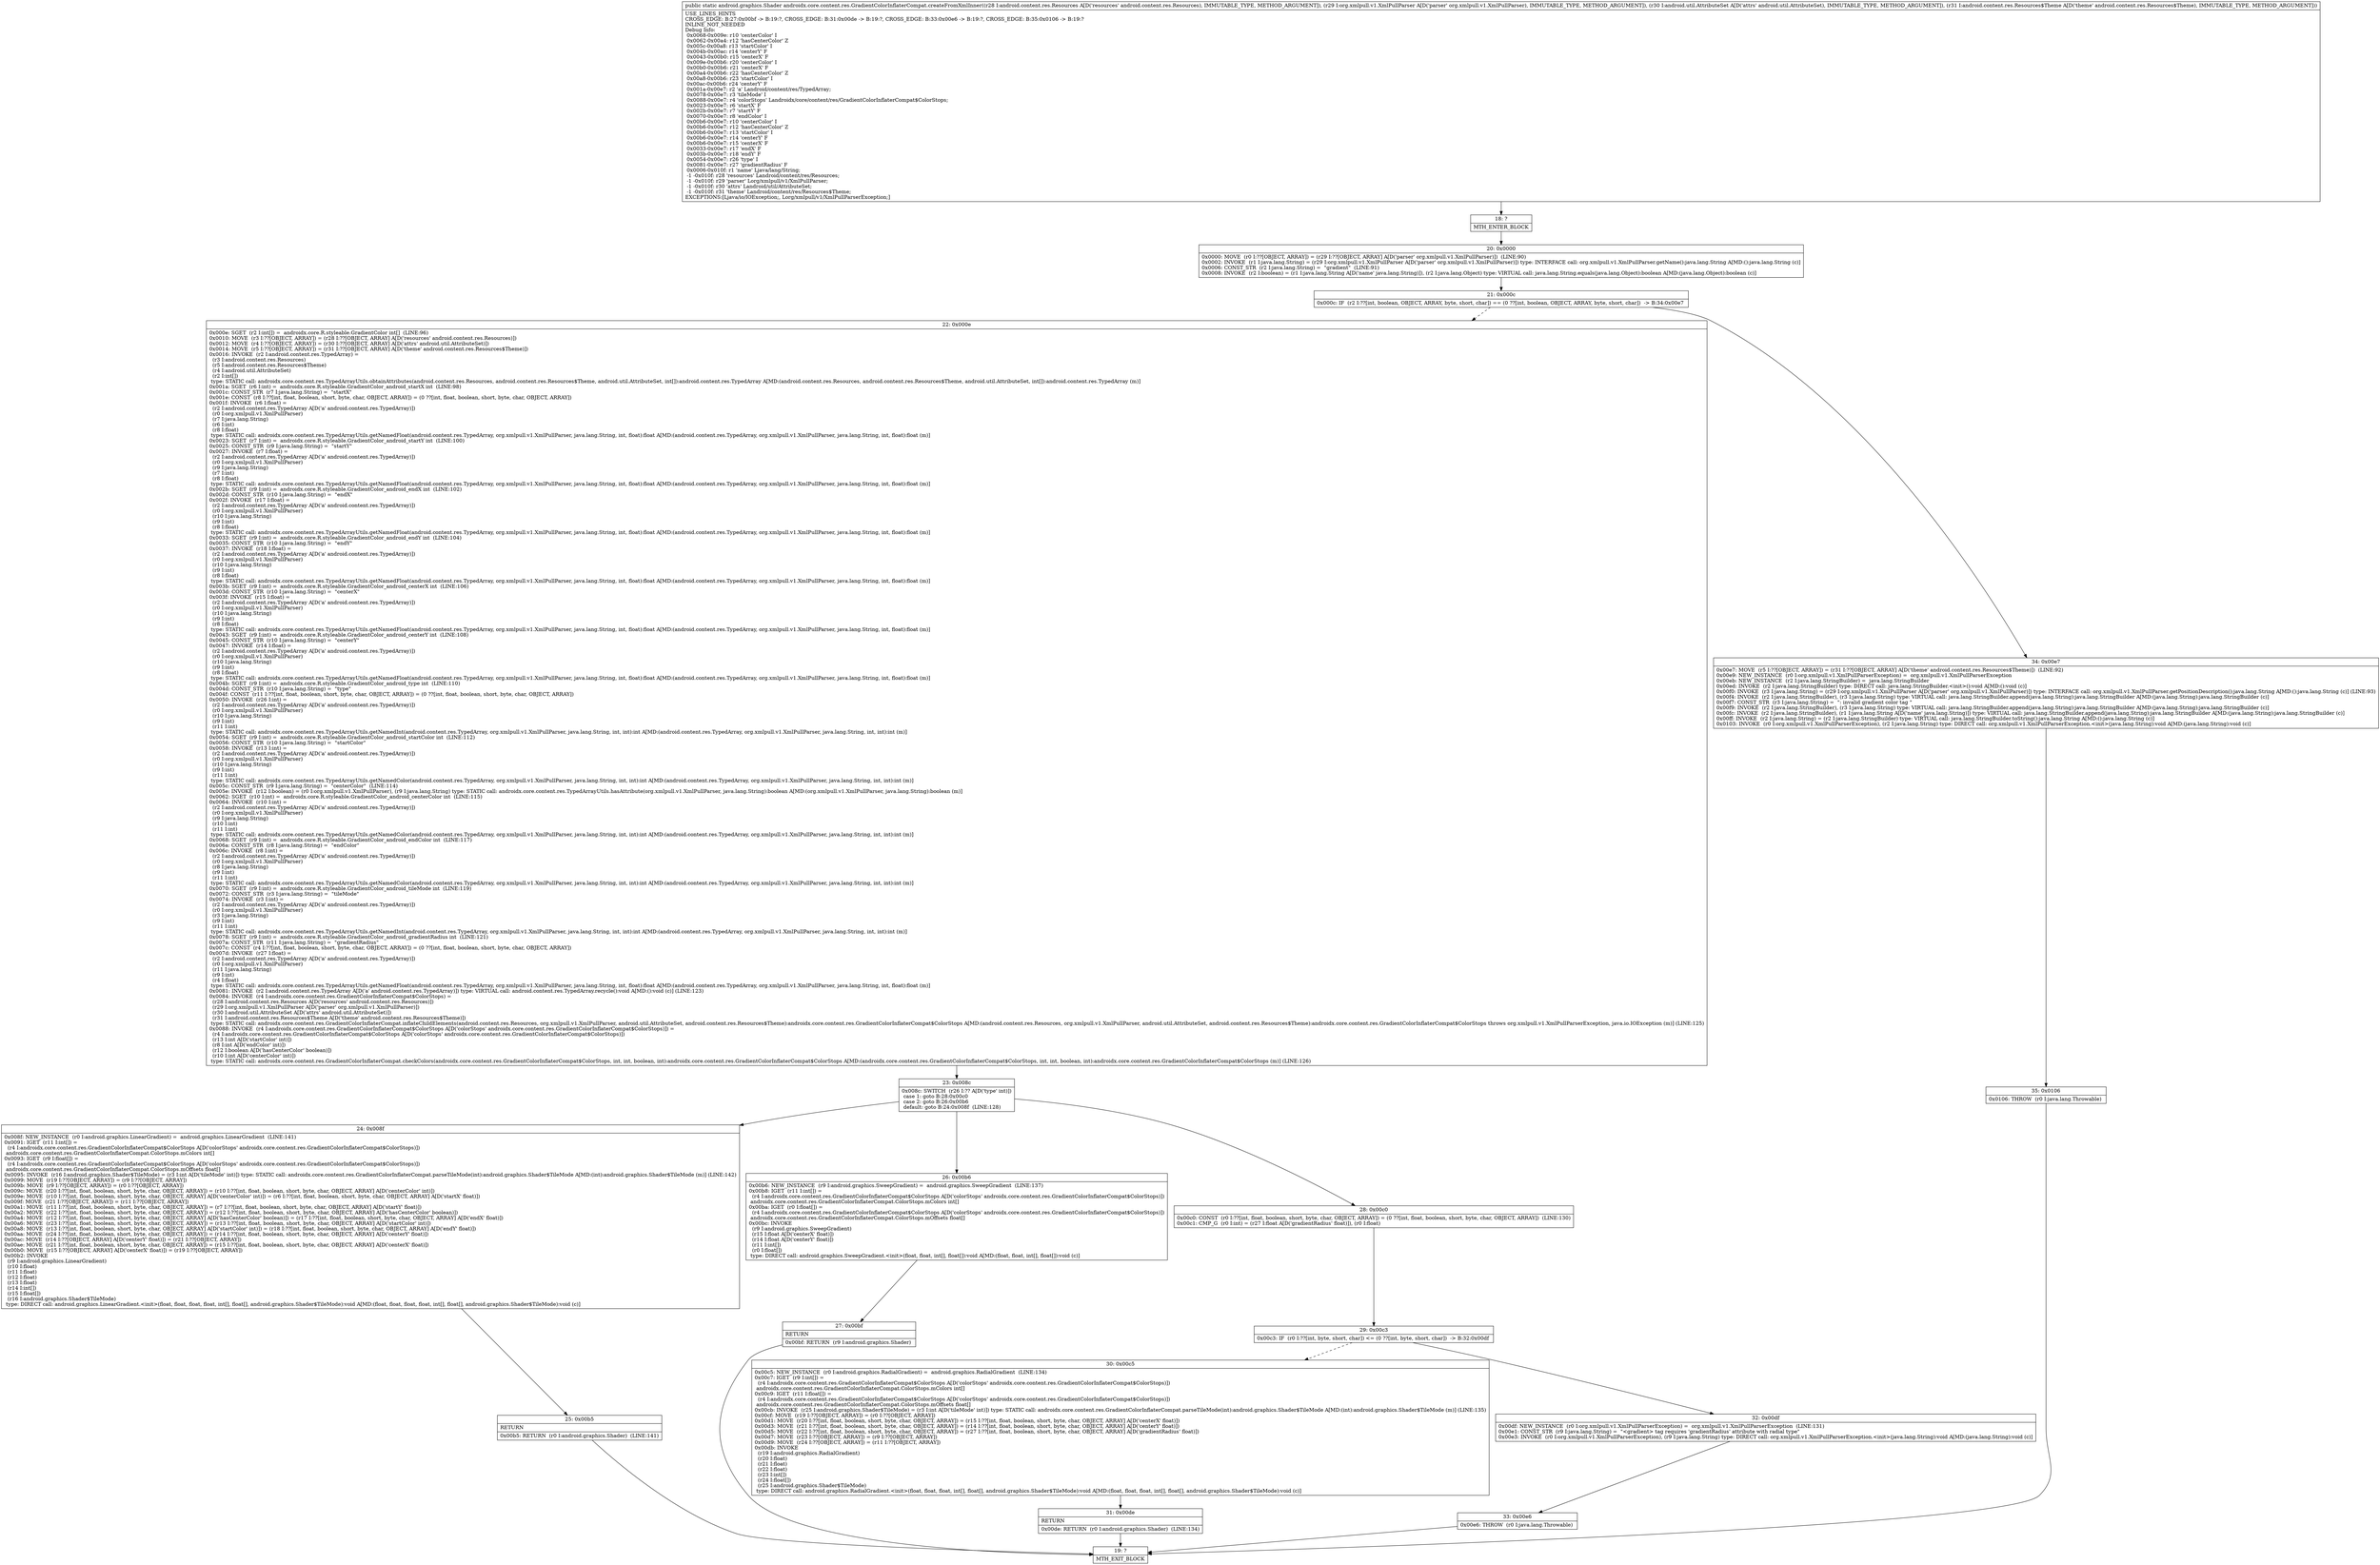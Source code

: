 digraph "CFG forandroidx.core.content.res.GradientColorInflaterCompat.createFromXmlInner(Landroid\/content\/res\/Resources;Lorg\/xmlpull\/v1\/XmlPullParser;Landroid\/util\/AttributeSet;Landroid\/content\/res\/Resources$Theme;)Landroid\/graphics\/Shader;" {
Node_18 [shape=record,label="{18\:\ ?|MTH_ENTER_BLOCK\l}"];
Node_20 [shape=record,label="{20\:\ 0x0000|0x0000: MOVE  (r0 I:??[OBJECT, ARRAY]) = (r29 I:??[OBJECT, ARRAY] A[D('parser' org.xmlpull.v1.XmlPullParser)])  (LINE:90)\l0x0002: INVOKE  (r1 I:java.lang.String) = (r29 I:org.xmlpull.v1.XmlPullParser A[D('parser' org.xmlpull.v1.XmlPullParser)]) type: INTERFACE call: org.xmlpull.v1.XmlPullParser.getName():java.lang.String A[MD:():java.lang.String (c)]\l0x0006: CONST_STR  (r2 I:java.lang.String) =  \"gradient\"  (LINE:91)\l0x0008: INVOKE  (r2 I:boolean) = (r1 I:java.lang.String A[D('name' java.lang.String)]), (r2 I:java.lang.Object) type: VIRTUAL call: java.lang.String.equals(java.lang.Object):boolean A[MD:(java.lang.Object):boolean (c)]\l}"];
Node_21 [shape=record,label="{21\:\ 0x000c|0x000c: IF  (r2 I:??[int, boolean, OBJECT, ARRAY, byte, short, char]) == (0 ??[int, boolean, OBJECT, ARRAY, byte, short, char])  \-\> B:34:0x00e7 \l}"];
Node_22 [shape=record,label="{22\:\ 0x000e|0x000e: SGET  (r2 I:int[]) =  androidx.core.R.styleable.GradientColor int[]  (LINE:96)\l0x0010: MOVE  (r3 I:??[OBJECT, ARRAY]) = (r28 I:??[OBJECT, ARRAY] A[D('resources' android.content.res.Resources)]) \l0x0012: MOVE  (r4 I:??[OBJECT, ARRAY]) = (r30 I:??[OBJECT, ARRAY] A[D('attrs' android.util.AttributeSet)]) \l0x0014: MOVE  (r5 I:??[OBJECT, ARRAY]) = (r31 I:??[OBJECT, ARRAY] A[D('theme' android.content.res.Resources$Theme)]) \l0x0016: INVOKE  (r2 I:android.content.res.TypedArray) = \l  (r3 I:android.content.res.Resources)\l  (r5 I:android.content.res.Resources$Theme)\l  (r4 I:android.util.AttributeSet)\l  (r2 I:int[])\l type: STATIC call: androidx.core.content.res.TypedArrayUtils.obtainAttributes(android.content.res.Resources, android.content.res.Resources$Theme, android.util.AttributeSet, int[]):android.content.res.TypedArray A[MD:(android.content.res.Resources, android.content.res.Resources$Theme, android.util.AttributeSet, int[]):android.content.res.TypedArray (m)]\l0x001a: SGET  (r6 I:int) =  androidx.core.R.styleable.GradientColor_android_startX int  (LINE:98)\l0x001c: CONST_STR  (r7 I:java.lang.String) =  \"startX\" \l0x001e: CONST  (r8 I:??[int, float, boolean, short, byte, char, OBJECT, ARRAY]) = (0 ??[int, float, boolean, short, byte, char, OBJECT, ARRAY]) \l0x001f: INVOKE  (r6 I:float) = \l  (r2 I:android.content.res.TypedArray A[D('a' android.content.res.TypedArray)])\l  (r0 I:org.xmlpull.v1.XmlPullParser)\l  (r7 I:java.lang.String)\l  (r6 I:int)\l  (r8 I:float)\l type: STATIC call: androidx.core.content.res.TypedArrayUtils.getNamedFloat(android.content.res.TypedArray, org.xmlpull.v1.XmlPullParser, java.lang.String, int, float):float A[MD:(android.content.res.TypedArray, org.xmlpull.v1.XmlPullParser, java.lang.String, int, float):float (m)]\l0x0023: SGET  (r7 I:int) =  androidx.core.R.styleable.GradientColor_android_startY int  (LINE:100)\l0x0025: CONST_STR  (r9 I:java.lang.String) =  \"startY\" \l0x0027: INVOKE  (r7 I:float) = \l  (r2 I:android.content.res.TypedArray A[D('a' android.content.res.TypedArray)])\l  (r0 I:org.xmlpull.v1.XmlPullParser)\l  (r9 I:java.lang.String)\l  (r7 I:int)\l  (r8 I:float)\l type: STATIC call: androidx.core.content.res.TypedArrayUtils.getNamedFloat(android.content.res.TypedArray, org.xmlpull.v1.XmlPullParser, java.lang.String, int, float):float A[MD:(android.content.res.TypedArray, org.xmlpull.v1.XmlPullParser, java.lang.String, int, float):float (m)]\l0x002b: SGET  (r9 I:int) =  androidx.core.R.styleable.GradientColor_android_endX int  (LINE:102)\l0x002d: CONST_STR  (r10 I:java.lang.String) =  \"endX\" \l0x002f: INVOKE  (r17 I:float) = \l  (r2 I:android.content.res.TypedArray A[D('a' android.content.res.TypedArray)])\l  (r0 I:org.xmlpull.v1.XmlPullParser)\l  (r10 I:java.lang.String)\l  (r9 I:int)\l  (r8 I:float)\l type: STATIC call: androidx.core.content.res.TypedArrayUtils.getNamedFloat(android.content.res.TypedArray, org.xmlpull.v1.XmlPullParser, java.lang.String, int, float):float A[MD:(android.content.res.TypedArray, org.xmlpull.v1.XmlPullParser, java.lang.String, int, float):float (m)]\l0x0033: SGET  (r9 I:int) =  androidx.core.R.styleable.GradientColor_android_endY int  (LINE:104)\l0x0035: CONST_STR  (r10 I:java.lang.String) =  \"endY\" \l0x0037: INVOKE  (r18 I:float) = \l  (r2 I:android.content.res.TypedArray A[D('a' android.content.res.TypedArray)])\l  (r0 I:org.xmlpull.v1.XmlPullParser)\l  (r10 I:java.lang.String)\l  (r9 I:int)\l  (r8 I:float)\l type: STATIC call: androidx.core.content.res.TypedArrayUtils.getNamedFloat(android.content.res.TypedArray, org.xmlpull.v1.XmlPullParser, java.lang.String, int, float):float A[MD:(android.content.res.TypedArray, org.xmlpull.v1.XmlPullParser, java.lang.String, int, float):float (m)]\l0x003b: SGET  (r9 I:int) =  androidx.core.R.styleable.GradientColor_android_centerX int  (LINE:106)\l0x003d: CONST_STR  (r10 I:java.lang.String) =  \"centerX\" \l0x003f: INVOKE  (r15 I:float) = \l  (r2 I:android.content.res.TypedArray A[D('a' android.content.res.TypedArray)])\l  (r0 I:org.xmlpull.v1.XmlPullParser)\l  (r10 I:java.lang.String)\l  (r9 I:int)\l  (r8 I:float)\l type: STATIC call: androidx.core.content.res.TypedArrayUtils.getNamedFloat(android.content.res.TypedArray, org.xmlpull.v1.XmlPullParser, java.lang.String, int, float):float A[MD:(android.content.res.TypedArray, org.xmlpull.v1.XmlPullParser, java.lang.String, int, float):float (m)]\l0x0043: SGET  (r9 I:int) =  androidx.core.R.styleable.GradientColor_android_centerY int  (LINE:108)\l0x0045: CONST_STR  (r10 I:java.lang.String) =  \"centerY\" \l0x0047: INVOKE  (r14 I:float) = \l  (r2 I:android.content.res.TypedArray A[D('a' android.content.res.TypedArray)])\l  (r0 I:org.xmlpull.v1.XmlPullParser)\l  (r10 I:java.lang.String)\l  (r9 I:int)\l  (r8 I:float)\l type: STATIC call: androidx.core.content.res.TypedArrayUtils.getNamedFloat(android.content.res.TypedArray, org.xmlpull.v1.XmlPullParser, java.lang.String, int, float):float A[MD:(android.content.res.TypedArray, org.xmlpull.v1.XmlPullParser, java.lang.String, int, float):float (m)]\l0x004b: SGET  (r9 I:int) =  androidx.core.R.styleable.GradientColor_android_type int  (LINE:110)\l0x004d: CONST_STR  (r10 I:java.lang.String) =  \"type\" \l0x004f: CONST  (r11 I:??[int, float, boolean, short, byte, char, OBJECT, ARRAY]) = (0 ??[int, float, boolean, short, byte, char, OBJECT, ARRAY]) \l0x0050: INVOKE  (r26 I:int) = \l  (r2 I:android.content.res.TypedArray A[D('a' android.content.res.TypedArray)])\l  (r0 I:org.xmlpull.v1.XmlPullParser)\l  (r10 I:java.lang.String)\l  (r9 I:int)\l  (r11 I:int)\l type: STATIC call: androidx.core.content.res.TypedArrayUtils.getNamedInt(android.content.res.TypedArray, org.xmlpull.v1.XmlPullParser, java.lang.String, int, int):int A[MD:(android.content.res.TypedArray, org.xmlpull.v1.XmlPullParser, java.lang.String, int, int):int (m)]\l0x0054: SGET  (r9 I:int) =  androidx.core.R.styleable.GradientColor_android_startColor int  (LINE:112)\l0x0056: CONST_STR  (r10 I:java.lang.String) =  \"startColor\" \l0x0058: INVOKE  (r13 I:int) = \l  (r2 I:android.content.res.TypedArray A[D('a' android.content.res.TypedArray)])\l  (r0 I:org.xmlpull.v1.XmlPullParser)\l  (r10 I:java.lang.String)\l  (r9 I:int)\l  (r11 I:int)\l type: STATIC call: androidx.core.content.res.TypedArrayUtils.getNamedColor(android.content.res.TypedArray, org.xmlpull.v1.XmlPullParser, java.lang.String, int, int):int A[MD:(android.content.res.TypedArray, org.xmlpull.v1.XmlPullParser, java.lang.String, int, int):int (m)]\l0x005c: CONST_STR  (r9 I:java.lang.String) =  \"centerColor\"  (LINE:114)\l0x005e: INVOKE  (r12 I:boolean) = (r0 I:org.xmlpull.v1.XmlPullParser), (r9 I:java.lang.String) type: STATIC call: androidx.core.content.res.TypedArrayUtils.hasAttribute(org.xmlpull.v1.XmlPullParser, java.lang.String):boolean A[MD:(org.xmlpull.v1.XmlPullParser, java.lang.String):boolean (m)]\l0x0062: SGET  (r10 I:int) =  androidx.core.R.styleable.GradientColor_android_centerColor int  (LINE:115)\l0x0064: INVOKE  (r10 I:int) = \l  (r2 I:android.content.res.TypedArray A[D('a' android.content.res.TypedArray)])\l  (r0 I:org.xmlpull.v1.XmlPullParser)\l  (r9 I:java.lang.String)\l  (r10 I:int)\l  (r11 I:int)\l type: STATIC call: androidx.core.content.res.TypedArrayUtils.getNamedColor(android.content.res.TypedArray, org.xmlpull.v1.XmlPullParser, java.lang.String, int, int):int A[MD:(android.content.res.TypedArray, org.xmlpull.v1.XmlPullParser, java.lang.String, int, int):int (m)]\l0x0068: SGET  (r9 I:int) =  androidx.core.R.styleable.GradientColor_android_endColor int  (LINE:117)\l0x006a: CONST_STR  (r8 I:java.lang.String) =  \"endColor\" \l0x006c: INVOKE  (r8 I:int) = \l  (r2 I:android.content.res.TypedArray A[D('a' android.content.res.TypedArray)])\l  (r0 I:org.xmlpull.v1.XmlPullParser)\l  (r8 I:java.lang.String)\l  (r9 I:int)\l  (r11 I:int)\l type: STATIC call: androidx.core.content.res.TypedArrayUtils.getNamedColor(android.content.res.TypedArray, org.xmlpull.v1.XmlPullParser, java.lang.String, int, int):int A[MD:(android.content.res.TypedArray, org.xmlpull.v1.XmlPullParser, java.lang.String, int, int):int (m)]\l0x0070: SGET  (r9 I:int) =  androidx.core.R.styleable.GradientColor_android_tileMode int  (LINE:119)\l0x0072: CONST_STR  (r3 I:java.lang.String) =  \"tileMode\" \l0x0074: INVOKE  (r3 I:int) = \l  (r2 I:android.content.res.TypedArray A[D('a' android.content.res.TypedArray)])\l  (r0 I:org.xmlpull.v1.XmlPullParser)\l  (r3 I:java.lang.String)\l  (r9 I:int)\l  (r11 I:int)\l type: STATIC call: androidx.core.content.res.TypedArrayUtils.getNamedInt(android.content.res.TypedArray, org.xmlpull.v1.XmlPullParser, java.lang.String, int, int):int A[MD:(android.content.res.TypedArray, org.xmlpull.v1.XmlPullParser, java.lang.String, int, int):int (m)]\l0x0078: SGET  (r9 I:int) =  androidx.core.R.styleable.GradientColor_android_gradientRadius int  (LINE:121)\l0x007a: CONST_STR  (r11 I:java.lang.String) =  \"gradientRadius\" \l0x007c: CONST  (r4 I:??[int, float, boolean, short, byte, char, OBJECT, ARRAY]) = (0 ??[int, float, boolean, short, byte, char, OBJECT, ARRAY]) \l0x007d: INVOKE  (r27 I:float) = \l  (r2 I:android.content.res.TypedArray A[D('a' android.content.res.TypedArray)])\l  (r0 I:org.xmlpull.v1.XmlPullParser)\l  (r11 I:java.lang.String)\l  (r9 I:int)\l  (r4 I:float)\l type: STATIC call: androidx.core.content.res.TypedArrayUtils.getNamedFloat(android.content.res.TypedArray, org.xmlpull.v1.XmlPullParser, java.lang.String, int, float):float A[MD:(android.content.res.TypedArray, org.xmlpull.v1.XmlPullParser, java.lang.String, int, float):float (m)]\l0x0081: INVOKE  (r2 I:android.content.res.TypedArray A[D('a' android.content.res.TypedArray)]) type: VIRTUAL call: android.content.res.TypedArray.recycle():void A[MD:():void (c)] (LINE:123)\l0x0084: INVOKE  (r4 I:androidx.core.content.res.GradientColorInflaterCompat$ColorStops) = \l  (r28 I:android.content.res.Resources A[D('resources' android.content.res.Resources)])\l  (r29 I:org.xmlpull.v1.XmlPullParser A[D('parser' org.xmlpull.v1.XmlPullParser)])\l  (r30 I:android.util.AttributeSet A[D('attrs' android.util.AttributeSet)])\l  (r31 I:android.content.res.Resources$Theme A[D('theme' android.content.res.Resources$Theme)])\l type: STATIC call: androidx.core.content.res.GradientColorInflaterCompat.inflateChildElements(android.content.res.Resources, org.xmlpull.v1.XmlPullParser, android.util.AttributeSet, android.content.res.Resources$Theme):androidx.core.content.res.GradientColorInflaterCompat$ColorStops A[MD:(android.content.res.Resources, org.xmlpull.v1.XmlPullParser, android.util.AttributeSet, android.content.res.Resources$Theme):androidx.core.content.res.GradientColorInflaterCompat$ColorStops throws org.xmlpull.v1.XmlPullParserException, java.io.IOException (m)] (LINE:125)\l0x0088: INVOKE  (r4 I:androidx.core.content.res.GradientColorInflaterCompat$ColorStops A[D('colorStops' androidx.core.content.res.GradientColorInflaterCompat$ColorStops)]) = \l  (r4 I:androidx.core.content.res.GradientColorInflaterCompat$ColorStops A[D('colorStops' androidx.core.content.res.GradientColorInflaterCompat$ColorStops)])\l  (r13 I:int A[D('startColor' int)])\l  (r8 I:int A[D('endColor' int)])\l  (r12 I:boolean A[D('hasCenterColor' boolean)])\l  (r10 I:int A[D('centerColor' int)])\l type: STATIC call: androidx.core.content.res.GradientColorInflaterCompat.checkColors(androidx.core.content.res.GradientColorInflaterCompat$ColorStops, int, int, boolean, int):androidx.core.content.res.GradientColorInflaterCompat$ColorStops A[MD:(androidx.core.content.res.GradientColorInflaterCompat$ColorStops, int, int, boolean, int):androidx.core.content.res.GradientColorInflaterCompat$ColorStops (m)] (LINE:126)\l}"];
Node_23 [shape=record,label="{23\:\ 0x008c|0x008c: SWITCH  (r26 I:?? A[D('type' int)])\l case 1: goto B:28:0x00c0\l case 2: goto B:26:0x00b6\l default: goto B:24:0x008f  (LINE:128)\l}"];
Node_24 [shape=record,label="{24\:\ 0x008f|0x008f: NEW_INSTANCE  (r0 I:android.graphics.LinearGradient) =  android.graphics.LinearGradient  (LINE:141)\l0x0091: IGET  (r11 I:int[]) = \l  (r4 I:androidx.core.content.res.GradientColorInflaterCompat$ColorStops A[D('colorStops' androidx.core.content.res.GradientColorInflaterCompat$ColorStops)])\l androidx.core.content.res.GradientColorInflaterCompat.ColorStops.mColors int[] \l0x0093: IGET  (r9 I:float[]) = \l  (r4 I:androidx.core.content.res.GradientColorInflaterCompat$ColorStops A[D('colorStops' androidx.core.content.res.GradientColorInflaterCompat$ColorStops)])\l androidx.core.content.res.GradientColorInflaterCompat.ColorStops.mOffsets float[] \l0x0095: INVOKE  (r16 I:android.graphics.Shader$TileMode) = (r3 I:int A[D('tileMode' int)]) type: STATIC call: androidx.core.content.res.GradientColorInflaterCompat.parseTileMode(int):android.graphics.Shader$TileMode A[MD:(int):android.graphics.Shader$TileMode (m)] (LINE:142)\l0x0099: MOVE  (r19 I:??[OBJECT, ARRAY]) = (r9 I:??[OBJECT, ARRAY]) \l0x009b: MOVE  (r9 I:??[OBJECT, ARRAY]) = (r0 I:??[OBJECT, ARRAY]) \l0x009c: MOVE  (r20 I:??[int, float, boolean, short, byte, char, OBJECT, ARRAY]) = (r10 I:??[int, float, boolean, short, byte, char, OBJECT, ARRAY] A[D('centerColor' int)]) \l0x009e: MOVE  (r10 I:??[int, float, boolean, short, byte, char, OBJECT, ARRAY] A[D('centerColor' int)]) = (r6 I:??[int, float, boolean, short, byte, char, OBJECT, ARRAY] A[D('startX' float)]) \l0x009f: MOVE  (r21 I:??[OBJECT, ARRAY]) = (r11 I:??[OBJECT, ARRAY]) \l0x00a1: MOVE  (r11 I:??[int, float, boolean, short, byte, char, OBJECT, ARRAY]) = (r7 I:??[int, float, boolean, short, byte, char, OBJECT, ARRAY] A[D('startY' float)]) \l0x00a2: MOVE  (r22 I:??[int, float, boolean, short, byte, char, OBJECT, ARRAY]) = (r12 I:??[int, float, boolean, short, byte, char, OBJECT, ARRAY] A[D('hasCenterColor' boolean)]) \l0x00a4: MOVE  (r12 I:??[int, float, boolean, short, byte, char, OBJECT, ARRAY] A[D('hasCenterColor' boolean)]) = (r17 I:??[int, float, boolean, short, byte, char, OBJECT, ARRAY] A[D('endX' float)]) \l0x00a6: MOVE  (r23 I:??[int, float, boolean, short, byte, char, OBJECT, ARRAY]) = (r13 I:??[int, float, boolean, short, byte, char, OBJECT, ARRAY] A[D('startColor' int)]) \l0x00a8: MOVE  (r13 I:??[int, float, boolean, short, byte, char, OBJECT, ARRAY] A[D('startColor' int)]) = (r18 I:??[int, float, boolean, short, byte, char, OBJECT, ARRAY] A[D('endY' float)]) \l0x00aa: MOVE  (r24 I:??[int, float, boolean, short, byte, char, OBJECT, ARRAY]) = (r14 I:??[int, float, boolean, short, byte, char, OBJECT, ARRAY] A[D('centerY' float)]) \l0x00ac: MOVE  (r14 I:??[OBJECT, ARRAY] A[D('centerY' float)]) = (r21 I:??[OBJECT, ARRAY]) \l0x00ae: MOVE  (r21 I:??[int, float, boolean, short, byte, char, OBJECT, ARRAY]) = (r15 I:??[int, float, boolean, short, byte, char, OBJECT, ARRAY] A[D('centerX' float)]) \l0x00b0: MOVE  (r15 I:??[OBJECT, ARRAY] A[D('centerX' float)]) = (r19 I:??[OBJECT, ARRAY]) \l0x00b2: INVOKE  \l  (r9 I:android.graphics.LinearGradient)\l  (r10 I:float)\l  (r11 I:float)\l  (r12 I:float)\l  (r13 I:float)\l  (r14 I:int[])\l  (r15 I:float[])\l  (r16 I:android.graphics.Shader$TileMode)\l type: DIRECT call: android.graphics.LinearGradient.\<init\>(float, float, float, float, int[], float[], android.graphics.Shader$TileMode):void A[MD:(float, float, float, float, int[], float[], android.graphics.Shader$TileMode):void (c)]\l}"];
Node_25 [shape=record,label="{25\:\ 0x00b5|RETURN\l|0x00b5: RETURN  (r0 I:android.graphics.Shader)  (LINE:141)\l}"];
Node_19 [shape=record,label="{19\:\ ?|MTH_EXIT_BLOCK\l}"];
Node_26 [shape=record,label="{26\:\ 0x00b6|0x00b6: NEW_INSTANCE  (r9 I:android.graphics.SweepGradient) =  android.graphics.SweepGradient  (LINE:137)\l0x00b8: IGET  (r11 I:int[]) = \l  (r4 I:androidx.core.content.res.GradientColorInflaterCompat$ColorStops A[D('colorStops' androidx.core.content.res.GradientColorInflaterCompat$ColorStops)])\l androidx.core.content.res.GradientColorInflaterCompat.ColorStops.mColors int[] \l0x00ba: IGET  (r0 I:float[]) = \l  (r4 I:androidx.core.content.res.GradientColorInflaterCompat$ColorStops A[D('colorStops' androidx.core.content.res.GradientColorInflaterCompat$ColorStops)])\l androidx.core.content.res.GradientColorInflaterCompat.ColorStops.mOffsets float[] \l0x00bc: INVOKE  \l  (r9 I:android.graphics.SweepGradient)\l  (r15 I:float A[D('centerX' float)])\l  (r14 I:float A[D('centerY' float)])\l  (r11 I:int[])\l  (r0 I:float[])\l type: DIRECT call: android.graphics.SweepGradient.\<init\>(float, float, int[], float[]):void A[MD:(float, float, int[], float[]):void (c)]\l}"];
Node_27 [shape=record,label="{27\:\ 0x00bf|RETURN\l|0x00bf: RETURN  (r9 I:android.graphics.Shader) \l}"];
Node_28 [shape=record,label="{28\:\ 0x00c0|0x00c0: CONST  (r0 I:??[int, float, boolean, short, byte, char, OBJECT, ARRAY]) = (0 ??[int, float, boolean, short, byte, char, OBJECT, ARRAY])  (LINE:130)\l0x00c1: CMP_G  (r0 I:int) = (r27 I:float A[D('gradientRadius' float)]), (r0 I:float) \l}"];
Node_29 [shape=record,label="{29\:\ 0x00c3|0x00c3: IF  (r0 I:??[int, byte, short, char]) \<= (0 ??[int, byte, short, char])  \-\> B:32:0x00df \l}"];
Node_30 [shape=record,label="{30\:\ 0x00c5|0x00c5: NEW_INSTANCE  (r0 I:android.graphics.RadialGradient) =  android.graphics.RadialGradient  (LINE:134)\l0x00c7: IGET  (r9 I:int[]) = \l  (r4 I:androidx.core.content.res.GradientColorInflaterCompat$ColorStops A[D('colorStops' androidx.core.content.res.GradientColorInflaterCompat$ColorStops)])\l androidx.core.content.res.GradientColorInflaterCompat.ColorStops.mColors int[] \l0x00c9: IGET  (r11 I:float[]) = \l  (r4 I:androidx.core.content.res.GradientColorInflaterCompat$ColorStops A[D('colorStops' androidx.core.content.res.GradientColorInflaterCompat$ColorStops)])\l androidx.core.content.res.GradientColorInflaterCompat.ColorStops.mOffsets float[] \l0x00cb: INVOKE  (r25 I:android.graphics.Shader$TileMode) = (r3 I:int A[D('tileMode' int)]) type: STATIC call: androidx.core.content.res.GradientColorInflaterCompat.parseTileMode(int):android.graphics.Shader$TileMode A[MD:(int):android.graphics.Shader$TileMode (m)] (LINE:135)\l0x00cf: MOVE  (r19 I:??[OBJECT, ARRAY]) = (r0 I:??[OBJECT, ARRAY]) \l0x00d1: MOVE  (r20 I:??[int, float, boolean, short, byte, char, OBJECT, ARRAY]) = (r15 I:??[int, float, boolean, short, byte, char, OBJECT, ARRAY] A[D('centerX' float)]) \l0x00d3: MOVE  (r21 I:??[int, float, boolean, short, byte, char, OBJECT, ARRAY]) = (r14 I:??[int, float, boolean, short, byte, char, OBJECT, ARRAY] A[D('centerY' float)]) \l0x00d5: MOVE  (r22 I:??[int, float, boolean, short, byte, char, OBJECT, ARRAY]) = (r27 I:??[int, float, boolean, short, byte, char, OBJECT, ARRAY] A[D('gradientRadius' float)]) \l0x00d7: MOVE  (r23 I:??[OBJECT, ARRAY]) = (r9 I:??[OBJECT, ARRAY]) \l0x00d9: MOVE  (r24 I:??[OBJECT, ARRAY]) = (r11 I:??[OBJECT, ARRAY]) \l0x00db: INVOKE  \l  (r19 I:android.graphics.RadialGradient)\l  (r20 I:float)\l  (r21 I:float)\l  (r22 I:float)\l  (r23 I:int[])\l  (r24 I:float[])\l  (r25 I:android.graphics.Shader$TileMode)\l type: DIRECT call: android.graphics.RadialGradient.\<init\>(float, float, float, int[], float[], android.graphics.Shader$TileMode):void A[MD:(float, float, float, int[], float[], android.graphics.Shader$TileMode):void (c)]\l}"];
Node_31 [shape=record,label="{31\:\ 0x00de|RETURN\l|0x00de: RETURN  (r0 I:android.graphics.Shader)  (LINE:134)\l}"];
Node_32 [shape=record,label="{32\:\ 0x00df|0x00df: NEW_INSTANCE  (r0 I:org.xmlpull.v1.XmlPullParserException) =  org.xmlpull.v1.XmlPullParserException  (LINE:131)\l0x00e1: CONST_STR  (r9 I:java.lang.String) =  \"\<gradient\> tag requires 'gradientRadius' attribute with radial type\" \l0x00e3: INVOKE  (r0 I:org.xmlpull.v1.XmlPullParserException), (r9 I:java.lang.String) type: DIRECT call: org.xmlpull.v1.XmlPullParserException.\<init\>(java.lang.String):void A[MD:(java.lang.String):void (c)]\l}"];
Node_33 [shape=record,label="{33\:\ 0x00e6|0x00e6: THROW  (r0 I:java.lang.Throwable) \l}"];
Node_34 [shape=record,label="{34\:\ 0x00e7|0x00e7: MOVE  (r5 I:??[OBJECT, ARRAY]) = (r31 I:??[OBJECT, ARRAY] A[D('theme' android.content.res.Resources$Theme)])  (LINE:92)\l0x00e9: NEW_INSTANCE  (r0 I:org.xmlpull.v1.XmlPullParserException) =  org.xmlpull.v1.XmlPullParserException \l0x00eb: NEW_INSTANCE  (r2 I:java.lang.StringBuilder) =  java.lang.StringBuilder \l0x00ed: INVOKE  (r2 I:java.lang.StringBuilder) type: DIRECT call: java.lang.StringBuilder.\<init\>():void A[MD:():void (c)]\l0x00f0: INVOKE  (r3 I:java.lang.String) = (r29 I:org.xmlpull.v1.XmlPullParser A[D('parser' org.xmlpull.v1.XmlPullParser)]) type: INTERFACE call: org.xmlpull.v1.XmlPullParser.getPositionDescription():java.lang.String A[MD:():java.lang.String (c)] (LINE:93)\l0x00f4: INVOKE  (r2 I:java.lang.StringBuilder), (r3 I:java.lang.String) type: VIRTUAL call: java.lang.StringBuilder.append(java.lang.String):java.lang.StringBuilder A[MD:(java.lang.String):java.lang.StringBuilder (c)]\l0x00f7: CONST_STR  (r3 I:java.lang.String) =  \": invalid gradient color tag \" \l0x00f9: INVOKE  (r2 I:java.lang.StringBuilder), (r3 I:java.lang.String) type: VIRTUAL call: java.lang.StringBuilder.append(java.lang.String):java.lang.StringBuilder A[MD:(java.lang.String):java.lang.StringBuilder (c)]\l0x00fc: INVOKE  (r2 I:java.lang.StringBuilder), (r1 I:java.lang.String A[D('name' java.lang.String)]) type: VIRTUAL call: java.lang.StringBuilder.append(java.lang.String):java.lang.StringBuilder A[MD:(java.lang.String):java.lang.StringBuilder (c)]\l0x00ff: INVOKE  (r2 I:java.lang.String) = (r2 I:java.lang.StringBuilder) type: VIRTUAL call: java.lang.StringBuilder.toString():java.lang.String A[MD:():java.lang.String (c)]\l0x0103: INVOKE  (r0 I:org.xmlpull.v1.XmlPullParserException), (r2 I:java.lang.String) type: DIRECT call: org.xmlpull.v1.XmlPullParserException.\<init\>(java.lang.String):void A[MD:(java.lang.String):void (c)]\l}"];
Node_35 [shape=record,label="{35\:\ 0x0106|0x0106: THROW  (r0 I:java.lang.Throwable) \l}"];
MethodNode[shape=record,label="{public static android.graphics.Shader androidx.core.content.res.GradientColorInflaterCompat.createFromXmlInner((r28 I:android.content.res.Resources A[D('resources' android.content.res.Resources), IMMUTABLE_TYPE, METHOD_ARGUMENT]), (r29 I:org.xmlpull.v1.XmlPullParser A[D('parser' org.xmlpull.v1.XmlPullParser), IMMUTABLE_TYPE, METHOD_ARGUMENT]), (r30 I:android.util.AttributeSet A[D('attrs' android.util.AttributeSet), IMMUTABLE_TYPE, METHOD_ARGUMENT]), (r31 I:android.content.res.Resources$Theme A[D('theme' android.content.res.Resources$Theme), IMMUTABLE_TYPE, METHOD_ARGUMENT]))  | USE_LINES_HINTS\lCROSS_EDGE: B:27:0x00bf \-\> B:19:?, CROSS_EDGE: B:31:0x00de \-\> B:19:?, CROSS_EDGE: B:33:0x00e6 \-\> B:19:?, CROSS_EDGE: B:35:0x0106 \-\> B:19:?\lINLINE_NOT_NEEDED\lDebug Info:\l  0x0068\-0x009e: r10 'centerColor' I\l  0x0062\-0x00a4: r12 'hasCenterColor' Z\l  0x005c\-0x00a8: r13 'startColor' I\l  0x004b\-0x00ac: r14 'centerY' F\l  0x0043\-0x00b0: r15 'centerX' F\l  0x009e\-0x00b6: r20 'centerColor' I\l  0x00b0\-0x00b6: r21 'centerX' F\l  0x00a4\-0x00b6: r22 'hasCenterColor' Z\l  0x00a8\-0x00b6: r23 'startColor' I\l  0x00ac\-0x00b6: r24 'centerY' F\l  0x001a\-0x00e7: r2 'a' Landroid\/content\/res\/TypedArray;\l  0x0078\-0x00e7: r3 'tileMode' I\l  0x0088\-0x00e7: r4 'colorStops' Landroidx\/core\/content\/res\/GradientColorInflaterCompat$ColorStops;\l  0x0023\-0x00e7: r6 'startX' F\l  0x002b\-0x00e7: r7 'startY' F\l  0x0070\-0x00e7: r8 'endColor' I\l  0x00b6\-0x00e7: r10 'centerColor' I\l  0x00b6\-0x00e7: r12 'hasCenterColor' Z\l  0x00b6\-0x00e7: r13 'startColor' I\l  0x00b6\-0x00e7: r14 'centerY' F\l  0x00b6\-0x00e7: r15 'centerX' F\l  0x0033\-0x00e7: r17 'endX' F\l  0x003b\-0x00e7: r18 'endY' F\l  0x0054\-0x00e7: r26 'type' I\l  0x0081\-0x00e7: r27 'gradientRadius' F\l  0x0006\-0x010f: r1 'name' Ljava\/lang\/String;\l  \-1 \-0x010f: r28 'resources' Landroid\/content\/res\/Resources;\l  \-1 \-0x010f: r29 'parser' Lorg\/xmlpull\/v1\/XmlPullParser;\l  \-1 \-0x010f: r30 'attrs' Landroid\/util\/AttributeSet;\l  \-1 \-0x010f: r31 'theme' Landroid\/content\/res\/Resources$Theme;\lEXCEPTIONS:[Ljava\/io\/IOException;, Lorg\/xmlpull\/v1\/XmlPullParserException;]\l}"];
MethodNode -> Node_18;Node_18 -> Node_20;
Node_20 -> Node_21;
Node_21 -> Node_22[style=dashed];
Node_21 -> Node_34;
Node_22 -> Node_23;
Node_23 -> Node_24;
Node_23 -> Node_26;
Node_23 -> Node_28;
Node_24 -> Node_25;
Node_25 -> Node_19;
Node_26 -> Node_27;
Node_27 -> Node_19;
Node_28 -> Node_29;
Node_29 -> Node_30[style=dashed];
Node_29 -> Node_32;
Node_30 -> Node_31;
Node_31 -> Node_19;
Node_32 -> Node_33;
Node_33 -> Node_19;
Node_34 -> Node_35;
Node_35 -> Node_19;
}

